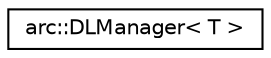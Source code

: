 digraph "Graphical Class Hierarchy"
{
 // LATEX_PDF_SIZE
  edge [fontname="Helvetica",fontsize="10",labelfontname="Helvetica",labelfontsize="10"];
  node [fontname="Helvetica",fontsize="10",shape=record];
  rankdir="LR";
  Node0 [label="arc::DLManager\< T \>",height=0.2,width=0.4,color="black", fillcolor="white", style="filled",URL="$classarc_1_1DLManager.html",tooltip="Container of dynamic libraries."];
}
